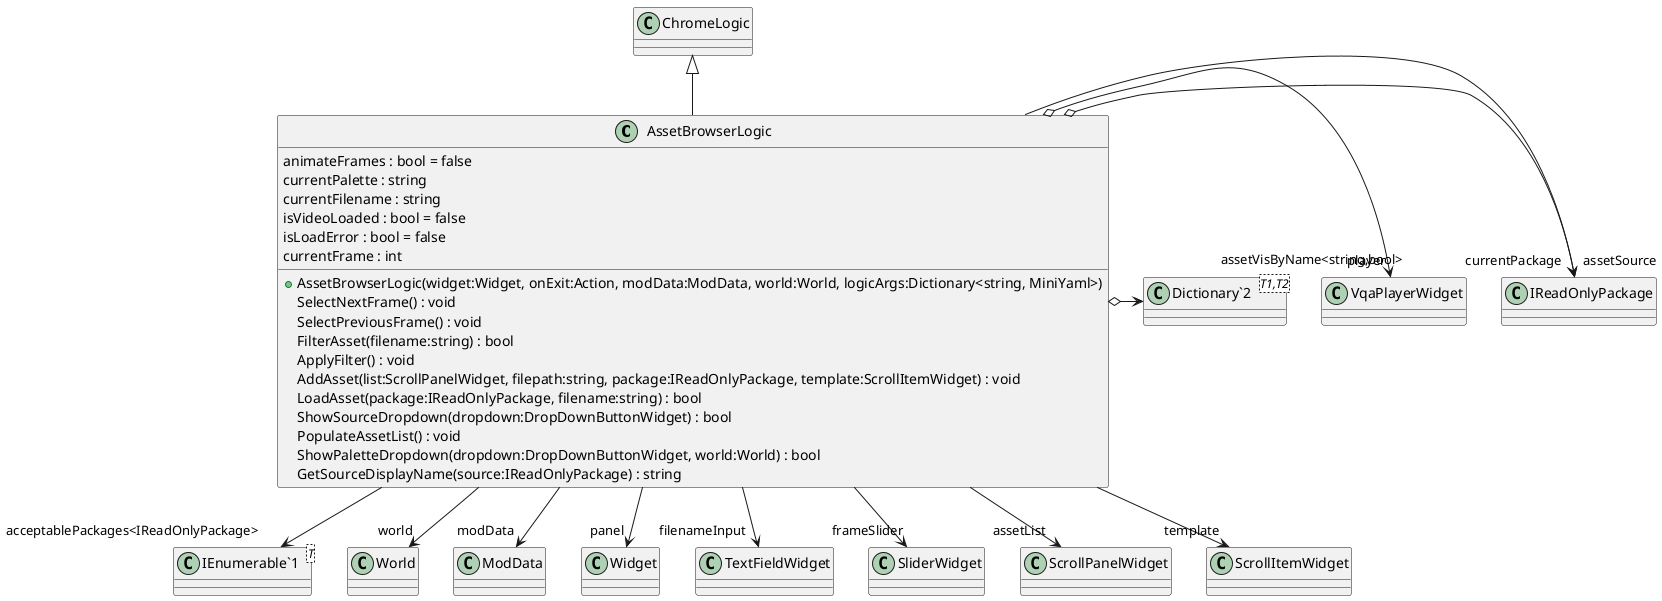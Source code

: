 @startuml
class AssetBrowserLogic {
    animateFrames : bool = false
    currentPalette : string
    currentFilename : string
    isVideoLoaded : bool = false
    isLoadError : bool = false
    currentFrame : int
    + AssetBrowserLogic(widget:Widget, onExit:Action, modData:ModData, world:World, logicArgs:Dictionary<string, MiniYaml>)
    SelectNextFrame() : void
    SelectPreviousFrame() : void
    FilterAsset(filename:string) : bool
    ApplyFilter() : void
    AddAsset(list:ScrollPanelWidget, filepath:string, package:IReadOnlyPackage, template:ScrollItemWidget) : void
    LoadAsset(package:IReadOnlyPackage, filename:string) : bool
    ShowSourceDropdown(dropdown:DropDownButtonWidget) : bool
    PopulateAssetList() : void
    ShowPaletteDropdown(dropdown:DropDownButtonWidget, world:World) : bool
    GetSourceDisplayName(source:IReadOnlyPackage) : string
}
class "IEnumerable`1"<T> {
}
class "Dictionary`2"<T1,T2> {
}
ChromeLogic <|-- AssetBrowserLogic
AssetBrowserLogic --> "acceptablePackages<IReadOnlyPackage>" "IEnumerable`1"
AssetBrowserLogic --> "world" World
AssetBrowserLogic --> "modData" ModData
AssetBrowserLogic --> "panel" Widget
AssetBrowserLogic --> "filenameInput" TextFieldWidget
AssetBrowserLogic --> "frameSlider" SliderWidget
AssetBrowserLogic --> "assetList" ScrollPanelWidget
AssetBrowserLogic --> "template" ScrollItemWidget
AssetBrowserLogic o-> "assetSource" IReadOnlyPackage
AssetBrowserLogic --> "currentPackage" IReadOnlyPackage
AssetBrowserLogic o-> "player" VqaPlayerWidget
AssetBrowserLogic o-> "assetVisByName<string,bool>" "Dictionary`2"
@enduml

